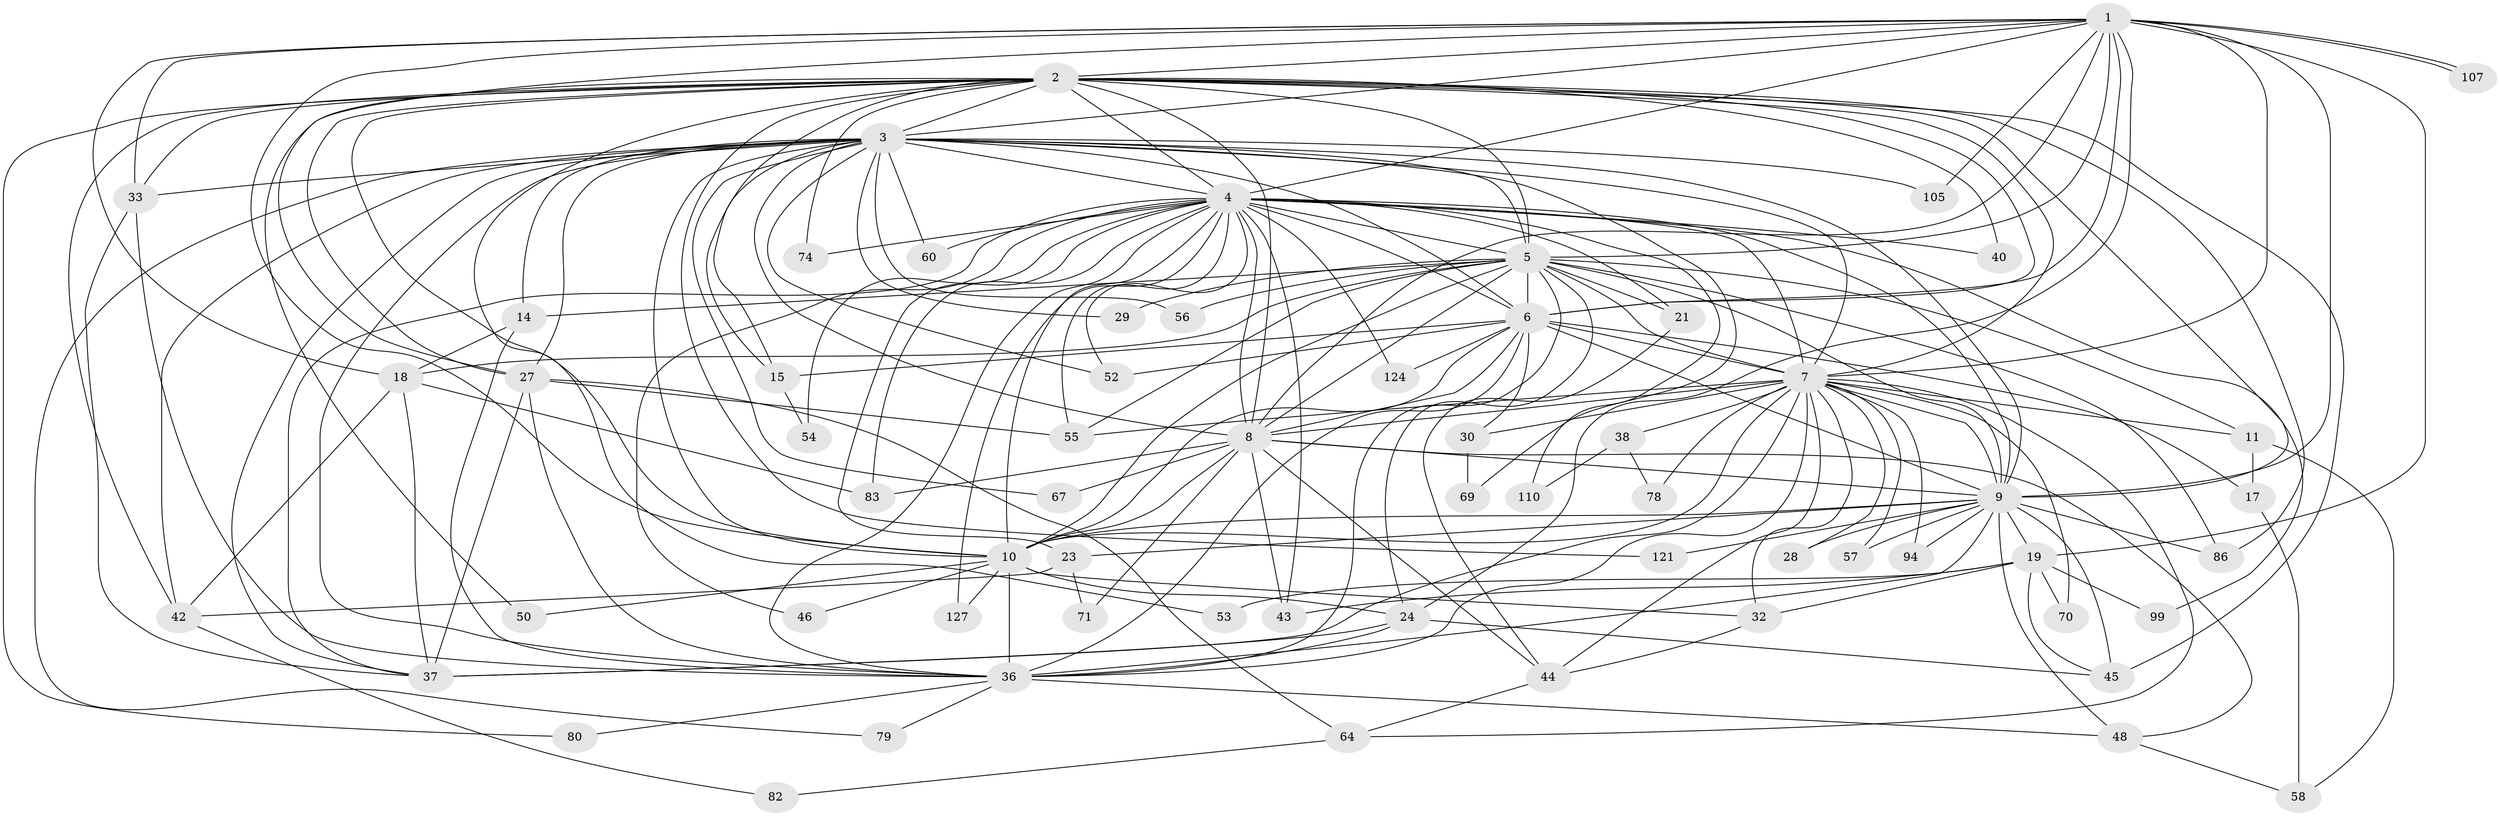 // original degree distribution, {19: 0.0078125, 24: 0.0078125, 29: 0.0078125, 31: 0.0078125, 22: 0.0078125, 17: 0.015625, 23: 0.0078125, 16: 0.0078125, 21: 0.0078125, 4: 0.0859375, 2: 0.5078125, 9: 0.0078125, 3: 0.2265625, 6: 0.0078125, 5: 0.0546875, 7: 0.015625, 8: 0.0078125, 10: 0.0078125}
// Generated by graph-tools (version 1.1) at 2025/13/03/09/25 04:13:52]
// undirected, 64 vertices, 187 edges
graph export_dot {
graph [start="1"]
  node [color=gray90,style=filled];
  1;
  2 [super="+12"];
  3 [super="+73+91+77"];
  4;
  5 [super="+49+25+22"];
  6;
  7 [super="+47+31+16+13+61+65"];
  8;
  9;
  10;
  11;
  14;
  15;
  17 [super="+93"];
  18 [super="+34"];
  19 [super="+41"];
  21;
  23;
  24 [super="+112+87"];
  27 [super="+98"];
  28;
  29;
  30;
  32;
  33 [super="+63"];
  36 [super="+72+39"];
  37 [super="+92+66+95"];
  38 [super="+96"];
  40;
  42 [super="+113+84"];
  43 [super="+114"];
  44 [super="+111"];
  45 [super="+59+119"];
  46;
  48;
  50;
  52 [super="+123"];
  53 [super="+62"];
  54;
  55 [super="+81"];
  56;
  57;
  58;
  60;
  64;
  67;
  69;
  70;
  71;
  74;
  78;
  79;
  80;
  82;
  83 [super="+109"];
  86 [super="+101"];
  94;
  99;
  105;
  107;
  110;
  121;
  124;
  127;
  1 -- 2;
  1 -- 3;
  1 -- 4;
  1 -- 5 [weight=2];
  1 -- 6;
  1 -- 7 [weight=2];
  1 -- 8;
  1 -- 9;
  1 -- 10;
  1 -- 18;
  1 -- 19;
  1 -- 24;
  1 -- 27;
  1 -- 105;
  1 -- 107;
  1 -- 107;
  1 -- 33;
  2 -- 3;
  2 -- 4 [weight=2];
  2 -- 5 [weight=2];
  2 -- 6;
  2 -- 7;
  2 -- 8;
  2 -- 9;
  2 -- 10;
  2 -- 15;
  2 -- 33;
  2 -- 40;
  2 -- 42;
  2 -- 50;
  2 -- 53 [weight=2];
  2 -- 74;
  2 -- 80;
  2 -- 86;
  2 -- 121;
  2 -- 27;
  2 -- 45;
  3 -- 4 [weight=3];
  3 -- 5 [weight=3];
  3 -- 6;
  3 -- 7 [weight=2];
  3 -- 8;
  3 -- 9;
  3 -- 10;
  3 -- 14;
  3 -- 27;
  3 -- 29;
  3 -- 33;
  3 -- 37;
  3 -- 52;
  3 -- 56;
  3 -- 60;
  3 -- 67;
  3 -- 69;
  3 -- 79;
  3 -- 105;
  3 -- 42;
  3 -- 15;
  3 -- 36 [weight=3];
  4 -- 5 [weight=2];
  4 -- 6;
  4 -- 7 [weight=2];
  4 -- 8;
  4 -- 9;
  4 -- 10;
  4 -- 21;
  4 -- 23;
  4 -- 36;
  4 -- 40;
  4 -- 46;
  4 -- 54;
  4 -- 60;
  4 -- 74;
  4 -- 83;
  4 -- 99;
  4 -- 110;
  4 -- 124;
  4 -- 127;
  4 -- 37;
  4 -- 52;
  4 -- 43;
  4 -- 55;
  5 -- 6;
  5 -- 7 [weight=3];
  5 -- 8 [weight=2];
  5 -- 9;
  5 -- 10;
  5 -- 11;
  5 -- 14;
  5 -- 21;
  5 -- 29;
  5 -- 56 [weight=2];
  5 -- 86;
  5 -- 24 [weight=2];
  5 -- 55;
  5 -- 18 [weight=2];
  5 -- 36 [weight=2];
  6 -- 7 [weight=2];
  6 -- 8;
  6 -- 9;
  6 -- 10;
  6 -- 15;
  6 -- 17;
  6 -- 30;
  6 -- 52;
  6 -- 124;
  6 -- 36 [weight=2];
  7 -- 8;
  7 -- 9 [weight=2];
  7 -- 10 [weight=2];
  7 -- 11;
  7 -- 30;
  7 -- 32;
  7 -- 57;
  7 -- 70;
  7 -- 78;
  7 -- 38 [weight=3];
  7 -- 55;
  7 -- 64;
  7 -- 37 [weight=2];
  7 -- 28;
  7 -- 94;
  7 -- 36;
  7 -- 44;
  8 -- 9;
  8 -- 10;
  8 -- 43;
  8 -- 48;
  8 -- 67;
  8 -- 71;
  8 -- 83;
  8 -- 44;
  9 -- 10;
  9 -- 19;
  9 -- 23;
  9 -- 28;
  9 -- 36;
  9 -- 48;
  9 -- 57;
  9 -- 94;
  9 -- 121;
  9 -- 45 [weight=2];
  9 -- 86;
  10 -- 24;
  10 -- 32;
  10 -- 46;
  10 -- 50;
  10 -- 127;
  10 -- 36 [weight=2];
  11 -- 17;
  11 -- 58;
  14 -- 18;
  14 -- 36;
  15 -- 54;
  17 -- 58;
  18 -- 83;
  18 -- 37;
  18 -- 42;
  19 -- 45;
  19 -- 53;
  19 -- 32;
  19 -- 99;
  19 -- 70;
  19 -- 43;
  21 -- 44;
  23 -- 42;
  23 -- 71;
  24 -- 37;
  24 -- 45;
  24 -- 36;
  27 -- 55;
  27 -- 64;
  27 -- 37;
  27 -- 36;
  30 -- 69;
  32 -- 44;
  33 -- 37;
  33 -- 36;
  36 -- 80;
  36 -- 79;
  36 -- 48;
  38 -- 78;
  38 -- 110;
  42 -- 82;
  44 -- 64;
  48 -- 58;
  64 -- 82;
}
